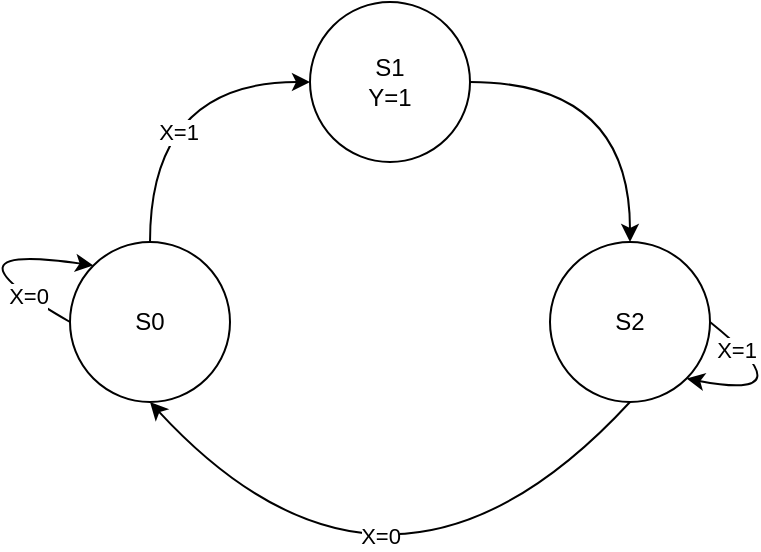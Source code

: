 <mxfile version="16.5.1" type="device"><diagram id="Jn2xNtRZpkUC816eII7O" name="Page-1"><mxGraphModel dx="1422" dy="857" grid="1" gridSize="10" guides="1" tooltips="1" connect="1" arrows="1" fold="1" page="1" pageScale="1" pageWidth="827" pageHeight="1169" math="0" shadow="0"><root><mxCell id="0"/><mxCell id="1" parent="0"/><mxCell id="vN-R45MB-k1zRz7Etbfr-18" style="edgeStyle=orthogonalEdgeStyle;curved=1;rounded=0;orthogonalLoop=1;jettySize=auto;html=1;exitX=0.5;exitY=0;exitDx=0;exitDy=0;entryX=0;entryY=0.5;entryDx=0;entryDy=0;" edge="1" parent="1" source="vN-R45MB-k1zRz7Etbfr-1" target="vN-R45MB-k1zRz7Etbfr-3"><mxGeometry relative="1" as="geometry"/></mxCell><mxCell id="vN-R45MB-k1zRz7Etbfr-19" value="X=1" style="edgeLabel;html=1;align=center;verticalAlign=middle;resizable=0;points=[];" vertex="1" connectable="0" parent="vN-R45MB-k1zRz7Etbfr-18"><mxGeometry x="-0.312" y="-14" relative="1" as="geometry"><mxPoint as="offset"/></mxGeometry></mxCell><mxCell id="vN-R45MB-k1zRz7Etbfr-1" value="" style="ellipse;whiteSpace=wrap;html=1;aspect=fixed;" vertex="1" parent="1"><mxGeometry x="80" y="360" width="80" height="80" as="geometry"/></mxCell><mxCell id="vN-R45MB-k1zRz7Etbfr-2" value="S0" style="text;html=1;strokeColor=none;fillColor=none;align=center;verticalAlign=middle;whiteSpace=wrap;rounded=0;" vertex="1" parent="1"><mxGeometry x="105" y="385" width="30" height="30" as="geometry"/></mxCell><mxCell id="vN-R45MB-k1zRz7Etbfr-13" style="edgeStyle=orthogonalEdgeStyle;curved=1;rounded=0;orthogonalLoop=1;jettySize=auto;html=1;exitX=1;exitY=0.5;exitDx=0;exitDy=0;" edge="1" parent="1" source="vN-R45MB-k1zRz7Etbfr-3" target="vN-R45MB-k1zRz7Etbfr-5"><mxGeometry relative="1" as="geometry"/></mxCell><mxCell id="vN-R45MB-k1zRz7Etbfr-3" value="S1&lt;br&gt;Y=1" style="ellipse;whiteSpace=wrap;html=1;aspect=fixed;" vertex="1" parent="1"><mxGeometry x="200" y="240" width="80" height="80" as="geometry"/></mxCell><mxCell id="vN-R45MB-k1zRz7Etbfr-5" value="S2" style="ellipse;whiteSpace=wrap;html=1;aspect=fixed;" vertex="1" parent="1"><mxGeometry x="320" y="360" width="80" height="80" as="geometry"/></mxCell><mxCell id="vN-R45MB-k1zRz7Etbfr-20" value="" style="endArrow=classic;html=1;rounded=0;curved=1;exitX=0.5;exitY=1;exitDx=0;exitDy=0;entryX=0.5;entryY=1;entryDx=0;entryDy=0;" edge="1" parent="1" source="vN-R45MB-k1zRz7Etbfr-5" target="vN-R45MB-k1zRz7Etbfr-1"><mxGeometry width="50" height="50" relative="1" as="geometry"><mxPoint x="550" y="460" as="sourcePoint"/><mxPoint x="600" y="410" as="targetPoint"/><Array as="points"><mxPoint x="240" y="570"/></Array></mxGeometry></mxCell><mxCell id="vN-R45MB-k1zRz7Etbfr-21" value="X=0" style="edgeLabel;html=1;align=center;verticalAlign=middle;resizable=0;points=[];" vertex="1" connectable="0" parent="vN-R45MB-k1zRz7Etbfr-20"><mxGeometry x="0.281" y="-39" relative="1" as="geometry"><mxPoint as="offset"/></mxGeometry></mxCell><mxCell id="vN-R45MB-k1zRz7Etbfr-24" value="" style="endArrow=classic;html=1;rounded=0;curved=1;exitX=1;exitY=0.5;exitDx=0;exitDy=0;entryX=1;entryY=1;entryDx=0;entryDy=0;" edge="1" parent="1" source="vN-R45MB-k1zRz7Etbfr-5" target="vN-R45MB-k1zRz7Etbfr-5"><mxGeometry width="50" height="50" relative="1" as="geometry"><mxPoint x="550" y="460" as="sourcePoint"/><mxPoint x="600" y="410" as="targetPoint"/><Array as="points"><mxPoint x="450" y="440"/></Array></mxGeometry></mxCell><mxCell id="vN-R45MB-k1zRz7Etbfr-25" value="X=1" style="edgeLabel;html=1;align=center;verticalAlign=middle;resizable=0;points=[];" vertex="1" connectable="0" parent="vN-R45MB-k1zRz7Etbfr-24"><mxGeometry x="-0.724" y="-3" relative="1" as="geometry"><mxPoint x="1" as="offset"/></mxGeometry></mxCell><mxCell id="vN-R45MB-k1zRz7Etbfr-26" value="" style="endArrow=classic;html=1;rounded=0;curved=1;exitX=0;exitY=0.5;exitDx=0;exitDy=0;entryX=0;entryY=0;entryDx=0;entryDy=0;" edge="1" parent="1" source="vN-R45MB-k1zRz7Etbfr-1" target="vN-R45MB-k1zRz7Etbfr-1"><mxGeometry width="50" height="50" relative="1" as="geometry"><mxPoint x="550" y="460" as="sourcePoint"/><mxPoint x="600" y="410" as="targetPoint"/><Array as="points"><mxPoint x="10" y="360"/></Array></mxGeometry></mxCell><mxCell id="vN-R45MB-k1zRz7Etbfr-27" value="X=0" style="edgeLabel;html=1;align=center;verticalAlign=middle;resizable=0;points=[];" vertex="1" connectable="0" parent="vN-R45MB-k1zRz7Etbfr-26"><mxGeometry x="-0.698" y="-1" relative="1" as="geometry"><mxPoint as="offset"/></mxGeometry></mxCell></root></mxGraphModel></diagram></mxfile>